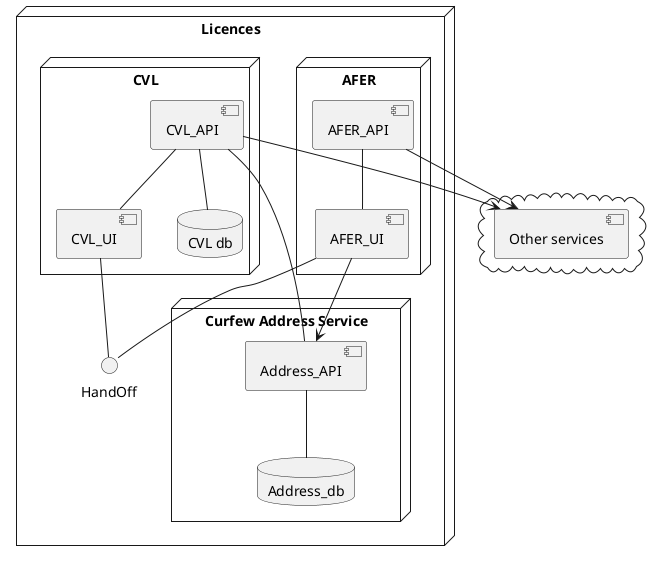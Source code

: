 @startuml
'package "Licences" {
'  HTTP - [AFER]
'  [Another Component]
'}



node "Licences" {


  node "AFER" {
    [AFER_API] -- [AFER_UI]
  }

  node "Curfew Address Service" {
    [Address_API]
    database Address_db
    [Address_API] -- Address_db
  }

  [AFER_UI] --> [Address_API]

  node "CVL" {
    [CVL_API] -- [CVL_UI]
    database "CVL db"
    [CVL_API] -- "CVL db"
  }
    [CVL_API] -- [Address_API]
    [AFER_UI] -- HandOff
    [CVL_UI] -- HandOff

}

cloud {
  [Other services]
}

[CVL_API] --> [Other services]
[AFER_API] --> [Other services]

'
'
'database "MySql" {
'  folder "This is my folder" {
'    [Folder 3]
'  }
'  frame "Foo" {
'    [Frame 4]
'  }
'}

'
'[Another Component] --> [Example 1]
'[Example 1] --> [Folder 3]
'[Folder 3] --> [Frame 4]
@enduml
